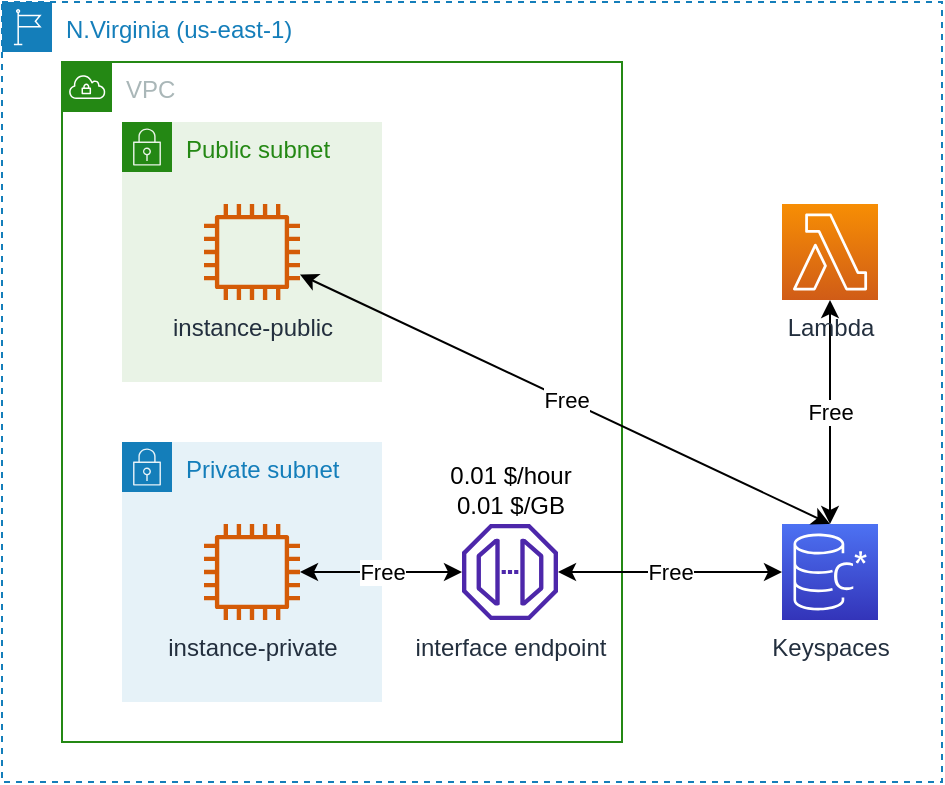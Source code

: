 <mxfile version="20.2.3" type="device"><diagram id="4pYGJqWNO0ZRpPK4BL6c" name="第 1 页"><mxGraphModel dx="946" dy="672" grid="1" gridSize="10" guides="1" tooltips="1" connect="1" arrows="1" fold="1" page="1" pageScale="1" pageWidth="1169" pageHeight="827" math="0" shadow="0"><root><mxCell id="0"/><mxCell id="1" parent="0"/><mxCell id="v_yOIxBU3Ql4fNeN9G5b-13" value="N.Virginia (us-east-1)" style="points=[[0,0],[0.25,0],[0.5,0],[0.75,0],[1,0],[1,0.25],[1,0.5],[1,0.75],[1,1],[0.75,1],[0.5,1],[0.25,1],[0,1],[0,0.75],[0,0.5],[0,0.25]];outlineConnect=0;gradientColor=none;html=1;whiteSpace=wrap;fontSize=12;fontStyle=0;container=1;pointerEvents=0;collapsible=0;recursiveResize=0;shape=mxgraph.aws4.group;grIcon=mxgraph.aws4.group_region;strokeColor=#147EBA;fillColor=none;verticalAlign=top;align=left;spacingLeft=30;fontColor=#147EBA;dashed=1;" vertex="1" parent="1"><mxGeometry x="370" y="80" width="470" height="390" as="geometry"/></mxCell><mxCell id="v_yOIxBU3Ql4fNeN9G5b-10" value="VPC" style="points=[[0,0],[0.25,0],[0.5,0],[0.75,0],[1,0],[1,0.25],[1,0.5],[1,0.75],[1,1],[0.75,1],[0.5,1],[0.25,1],[0,1],[0,0.75],[0,0.5],[0,0.25]];outlineConnect=0;gradientColor=none;html=1;whiteSpace=wrap;fontSize=12;fontStyle=0;container=1;pointerEvents=0;collapsible=0;recursiveResize=0;shape=mxgraph.aws4.group;grIcon=mxgraph.aws4.group_vpc;strokeColor=#248814;fillColor=none;verticalAlign=top;align=left;spacingLeft=30;fontColor=#AAB7B8;dashed=0;" vertex="1" parent="1"><mxGeometry x="400" y="110" width="280" height="340" as="geometry"/></mxCell><mxCell id="v_yOIxBU3Ql4fNeN9G5b-8" value="interface endpoint" style="sketch=0;outlineConnect=0;fontColor=#232F3E;gradientColor=none;fillColor=#4D27AA;strokeColor=none;dashed=0;verticalLabelPosition=bottom;verticalAlign=top;align=center;html=1;fontSize=12;fontStyle=0;aspect=fixed;pointerEvents=1;shape=mxgraph.aws4.endpoint;" vertex="1" parent="v_yOIxBU3Ql4fNeN9G5b-10"><mxGeometry x="200" y="231" width="48" height="48" as="geometry"/></mxCell><mxCell id="v_yOIxBU3Ql4fNeN9G5b-19" value="0.01 $/hour&lt;br&gt;0.01 $/GB" style="text;html=1;align=center;verticalAlign=middle;resizable=0;points=[];autosize=1;strokeColor=none;fillColor=none;" vertex="1" parent="v_yOIxBU3Ql4fNeN9G5b-10"><mxGeometry x="184" y="194" width="80" height="40" as="geometry"/></mxCell><mxCell id="v_yOIxBU3Ql4fNeN9G5b-1" value="Keyspaces" style="sketch=0;points=[[0,0,0],[0.25,0,0],[0.5,0,0],[0.75,0,0],[1,0,0],[0,1,0],[0.25,1,0],[0.5,1,0],[0.75,1,0],[1,1,0],[0,0.25,0],[0,0.5,0],[0,0.75,0],[1,0.25,0],[1,0.5,0],[1,0.75,0]];outlineConnect=0;fontColor=#232F3E;gradientColor=#4D72F3;gradientDirection=north;fillColor=#3334B9;strokeColor=#ffffff;dashed=0;verticalLabelPosition=bottom;verticalAlign=top;align=center;html=1;fontSize=12;fontStyle=0;aspect=fixed;shape=mxgraph.aws4.resourceIcon;resIcon=mxgraph.aws4.keyspaces;" vertex="1" parent="1"><mxGeometry x="760" y="341" width="48" height="48" as="geometry"/></mxCell><mxCell id="v_yOIxBU3Ql4fNeN9G5b-4" value="Public subnet" style="points=[[0,0],[0.25,0],[0.5,0],[0.75,0],[1,0],[1,0.25],[1,0.5],[1,0.75],[1,1],[0.75,1],[0.5,1],[0.25,1],[0,1],[0,0.75],[0,0.5],[0,0.25]];outlineConnect=0;gradientColor=none;html=1;whiteSpace=wrap;fontSize=12;fontStyle=0;container=1;pointerEvents=0;collapsible=0;recursiveResize=0;shape=mxgraph.aws4.group;grIcon=mxgraph.aws4.group_security_group;grStroke=0;strokeColor=#248814;fillColor=#E9F3E6;verticalAlign=top;align=left;spacingLeft=30;fontColor=#248814;dashed=0;" vertex="1" parent="1"><mxGeometry x="430" y="140" width="130" height="130" as="geometry"/></mxCell><mxCell id="v_yOIxBU3Ql4fNeN9G5b-3" value="instance-public" style="sketch=0;outlineConnect=0;fontColor=#232F3E;gradientColor=none;fillColor=#D45B07;strokeColor=none;dashed=0;verticalLabelPosition=bottom;verticalAlign=top;align=center;html=1;fontSize=12;fontStyle=0;aspect=fixed;pointerEvents=1;shape=mxgraph.aws4.instance2;" vertex="1" parent="v_yOIxBU3Ql4fNeN9G5b-4"><mxGeometry x="41" y="41" width="48" height="48" as="geometry"/></mxCell><mxCell id="v_yOIxBU3Ql4fNeN9G5b-5" value="Private subnet" style="points=[[0,0],[0.25,0],[0.5,0],[0.75,0],[1,0],[1,0.25],[1,0.5],[1,0.75],[1,1],[0.75,1],[0.5,1],[0.25,1],[0,1],[0,0.75],[0,0.5],[0,0.25]];outlineConnect=0;gradientColor=none;html=1;whiteSpace=wrap;fontSize=12;fontStyle=0;container=1;pointerEvents=0;collapsible=0;recursiveResize=0;shape=mxgraph.aws4.group;grIcon=mxgraph.aws4.group_security_group;grStroke=0;strokeColor=#147EBA;fillColor=#E6F2F8;verticalAlign=top;align=left;spacingLeft=30;fontColor=#147EBA;dashed=0;" vertex="1" parent="1"><mxGeometry x="430" y="300" width="130" height="130" as="geometry"/></mxCell><mxCell id="v_yOIxBU3Ql4fNeN9G5b-9" value="instance-private" style="sketch=0;outlineConnect=0;fontColor=#232F3E;gradientColor=none;fillColor=#D45B07;strokeColor=none;dashed=0;verticalLabelPosition=bottom;verticalAlign=top;align=center;html=1;fontSize=12;fontStyle=0;aspect=fixed;pointerEvents=1;shape=mxgraph.aws4.instance2;" vertex="1" parent="v_yOIxBU3Ql4fNeN9G5b-5"><mxGeometry x="41" y="41" width="48" height="48" as="geometry"/></mxCell><mxCell id="v_yOIxBU3Ql4fNeN9G5b-14" value="Free" style="edgeStyle=orthogonalEdgeStyle;rounded=0;orthogonalLoop=1;jettySize=auto;html=1;startArrow=classic;startFill=1;" edge="1" parent="1" source="v_yOIxBU3Ql4fNeN9G5b-12" target="v_yOIxBU3Ql4fNeN9G5b-1"><mxGeometry relative="1" as="geometry"/></mxCell><mxCell id="v_yOIxBU3Ql4fNeN9G5b-12" value="Lambda" style="sketch=0;points=[[0,0,0],[0.25,0,0],[0.5,0,0],[0.75,0,0],[1,0,0],[0,1,0],[0.25,1,0],[0.5,1,0],[0.75,1,0],[1,1,0],[0,0.25,0],[0,0.5,0],[0,0.75,0],[1,0.25,0],[1,0.5,0],[1,0.75,0]];outlineConnect=0;fontColor=#232F3E;gradientColor=#F78E04;gradientDirection=north;fillColor=#D05C17;strokeColor=#ffffff;dashed=0;verticalLabelPosition=bottom;verticalAlign=top;align=center;html=1;fontSize=12;fontStyle=0;aspect=fixed;shape=mxgraph.aws4.resourceIcon;resIcon=mxgraph.aws4.lambda;" vertex="1" parent="1"><mxGeometry x="760" y="181" width="48" height="48" as="geometry"/></mxCell><mxCell id="v_yOIxBU3Ql4fNeN9G5b-16" value="Free" style="edgeStyle=orthogonalEdgeStyle;rounded=0;orthogonalLoop=1;jettySize=auto;html=1;startArrow=classic;startFill=1;" edge="1" parent="1" source="v_yOIxBU3Ql4fNeN9G5b-9" target="v_yOIxBU3Ql4fNeN9G5b-8"><mxGeometry relative="1" as="geometry"/></mxCell><mxCell id="v_yOIxBU3Ql4fNeN9G5b-17" value="Free" style="edgeStyle=orthogonalEdgeStyle;rounded=0;orthogonalLoop=1;jettySize=auto;html=1;entryX=0;entryY=0.5;entryDx=0;entryDy=0;entryPerimeter=0;startArrow=classic;startFill=1;" edge="1" parent="1" source="v_yOIxBU3Ql4fNeN9G5b-8" target="v_yOIxBU3Ql4fNeN9G5b-1"><mxGeometry relative="1" as="geometry"/></mxCell><mxCell id="v_yOIxBU3Ql4fNeN9G5b-18" value="Free" style="rounded=0;orthogonalLoop=1;jettySize=auto;html=1;entryX=0.5;entryY=0;entryDx=0;entryDy=0;entryPerimeter=0;startArrow=classic;startFill=1;" edge="1" parent="1" source="v_yOIxBU3Ql4fNeN9G5b-3" target="v_yOIxBU3Ql4fNeN9G5b-1"><mxGeometry relative="1" as="geometry"/></mxCell></root></mxGraphModel></diagram></mxfile>